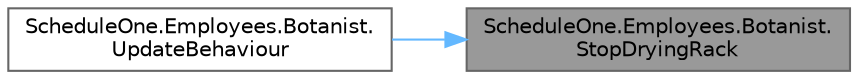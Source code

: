 digraph "ScheduleOne.Employees.Botanist.StopDryingRack"
{
 // LATEX_PDF_SIZE
  bgcolor="transparent";
  edge [fontname=Helvetica,fontsize=10,labelfontname=Helvetica,labelfontsize=10];
  node [fontname=Helvetica,fontsize=10,shape=box,height=0.2,width=0.4];
  rankdir="RL";
  Node1 [id="Node000001",label="ScheduleOne.Employees.Botanist.\lStopDryingRack",height=0.2,width=0.4,color="gray40", fillcolor="grey60", style="filled", fontcolor="black",tooltip=" "];
  Node1 -> Node2 [id="edge1_Node000001_Node000002",dir="back",color="steelblue1",style="solid",tooltip=" "];
  Node2 [id="Node000002",label="ScheduleOne.Employees.Botanist.\lUpdateBehaviour",height=0.2,width=0.4,color="grey40", fillcolor="white", style="filled",URL="$class_schedule_one_1_1_employees_1_1_botanist.html#a939e2da60955dd5781f8e954b93ea48a",tooltip=" "];
}
